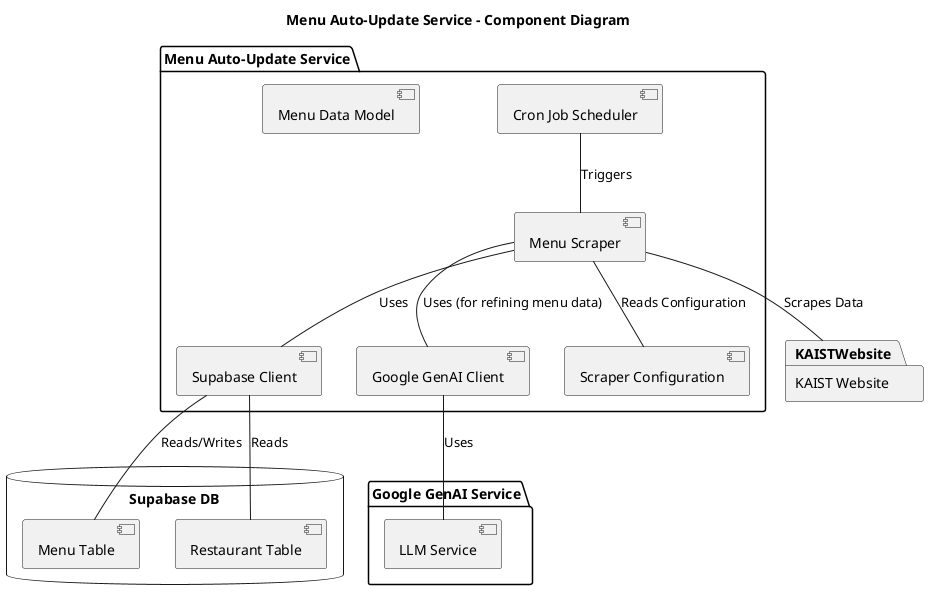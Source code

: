 @startuml
skinparam componentStyle uml2

title Menu Auto-Update Service - Component Diagram

package "Menu Auto-Update Service" {
  component [Cron Job Scheduler] as CronScheduler
  component [Menu Scraper] as MenuScraper
  component [Supabase Client] as SupabaseClient
  component [Menu Data Model] as MenuData
  component [Google GenAI Client] as GenAIClient
  component [Scraper Configuration] as ScraperConfig
}

package "Google GenAI Service" {
    component [LLM Service] as LLMService
}

package "KAIST Website" as KAISTWebsite {
}

database "Supabase DB" {
  component "Menu Table"
  component "Restaurant Table"
}

CronScheduler -- MenuScraper : Triggers
MenuScraper -- KAISTWebsite : Scrapes Data
MenuScraper -- GenAIClient : Uses (for refining menu data)
MenuScraper -- SupabaseClient : Uses
SupabaseClient -- "Menu Table" : Reads/Writes
SupabaseClient -- "Restaurant Table" : Reads
GenAIClient -- LLMService : Uses
MenuScraper -- ScraperConfig : Reads Configuration

@enduml